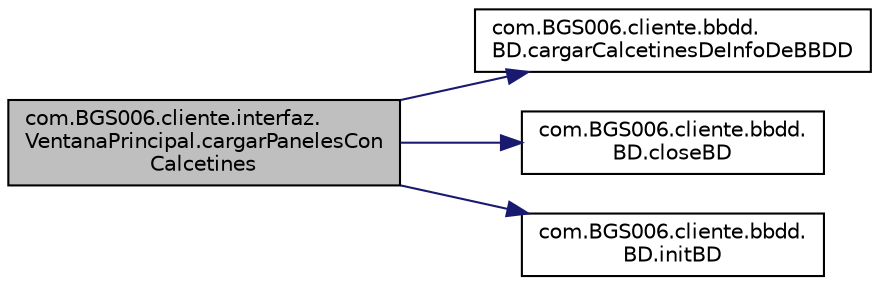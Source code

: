 digraph "com.BGS006.cliente.interfaz.VentanaPrincipal.cargarPanelesConCalcetines"
{
 // LATEX_PDF_SIZE
  edge [fontname="Helvetica",fontsize="10",labelfontname="Helvetica",labelfontsize="10"];
  node [fontname="Helvetica",fontsize="10",shape=record];
  rankdir="LR";
  Node1 [label="com.BGS006.cliente.interfaz.\lVentanaPrincipal.cargarPanelesCon\lCalcetines",height=0.2,width=0.4,color="black", fillcolor="grey75", style="filled", fontcolor="black",tooltip=" "];
  Node1 -> Node2 [color="midnightblue",fontsize="10",style="solid",fontname="Helvetica"];
  Node2 [label="com.BGS006.cliente.bbdd.\lBD.cargarCalcetinesDeInfoDeBBDD",height=0.2,width=0.4,color="black", fillcolor="white", style="filled",URL="$classcom_1_1_b_g_s006_1_1cliente_1_1bbdd_1_1_b_d.html#ad0f8f6adad5f33631085dfafd48e5d5e",tooltip=" "];
  Node1 -> Node3 [color="midnightblue",fontsize="10",style="solid",fontname="Helvetica"];
  Node3 [label="com.BGS006.cliente.bbdd.\lBD.closeBD",height=0.2,width=0.4,color="black", fillcolor="white", style="filled",URL="$classcom_1_1_b_g_s006_1_1cliente_1_1bbdd_1_1_b_d.html#a5c2cf54c2edbbc0d99a4d249befb9f13",tooltip=" "];
  Node1 -> Node4 [color="midnightblue",fontsize="10",style="solid",fontname="Helvetica"];
  Node4 [label="com.BGS006.cliente.bbdd.\lBD.initBD",height=0.2,width=0.4,color="black", fillcolor="white", style="filled",URL="$classcom_1_1_b_g_s006_1_1cliente_1_1bbdd_1_1_b_d.html#ab72218b15917db1130623d31713a30e4",tooltip=" "];
}
